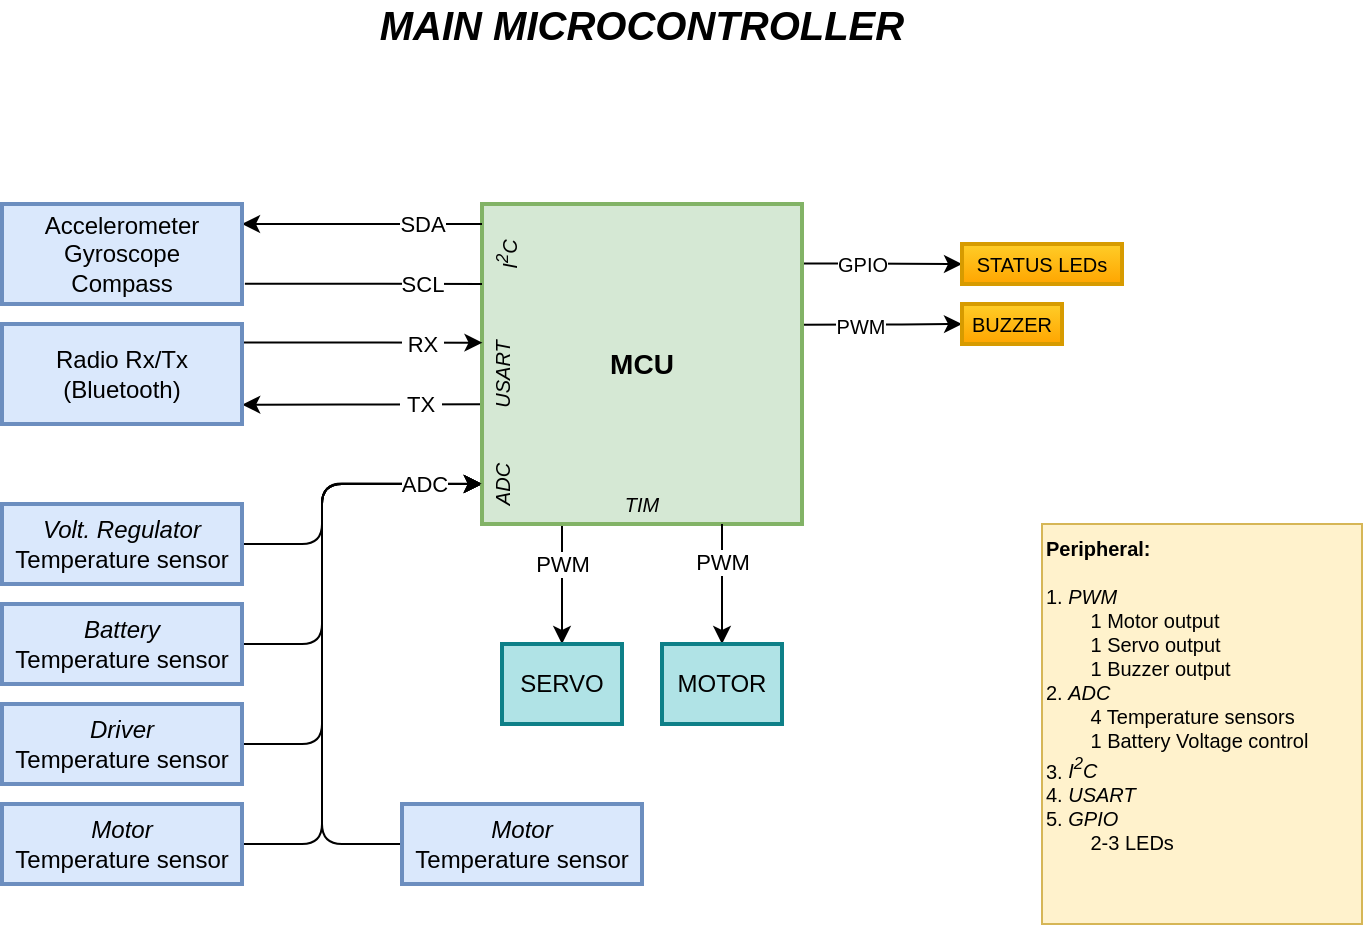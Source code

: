 <mxfile version="16.1.2" type="device"><diagram id="6DY9Y9wU3nWmCSo6QZTx" name="Страница 1"><mxGraphModel dx="1102" dy="1025" grid="1" gridSize="10" guides="1" tooltips="1" connect="1" arrows="1" fold="1" page="1" pageScale="1" pageWidth="1169" pageHeight="827" math="0" shadow="0"><root><mxCell id="0"/><mxCell id="1" parent="0"/><mxCell id="UxQHr2sg1ma_E0OC2tOz-43" style="edgeStyle=orthogonalEdgeStyle;rounded=1;orthogonalLoop=1;jettySize=auto;html=1;entryX=0;entryY=0.5;entryDx=0;entryDy=0;" parent="1" source="UxQHr2sg1ma_E0OC2tOz-42" target="UxQHr2sg1ma_E0OC2tOz-35" edge="1"><mxGeometry relative="1" as="geometry"><Array as="points"><mxPoint x="440" y="600"/><mxPoint x="440" y="420"/></Array></mxGeometry></mxCell><mxCell id="UxQHr2sg1ma_E0OC2tOz-1" style="edgeStyle=orthogonalEdgeStyle;rounded=1;orthogonalLoop=1;jettySize=auto;html=1;entryX=0;entryY=0.5;entryDx=0;entryDy=0;startArrow=none;startFill=0;endArrow=classic;endFill=1;strokeWidth=1;" parent="1" source="UxQHr2sg1ma_E0OC2tOz-41" target="UxQHr2sg1ma_E0OC2tOz-35" edge="1"><mxGeometry relative="1" as="geometry"><Array as="points"><mxPoint x="440" y="600"/><mxPoint x="440" y="420"/></Array></mxGeometry></mxCell><mxCell id="UxQHr2sg1ma_E0OC2tOz-2" style="edgeStyle=orthogonalEdgeStyle;rounded=1;orthogonalLoop=1;jettySize=auto;html=1;entryX=0;entryY=0.5;entryDx=0;entryDy=0;fontSize=14;exitX=1;exitY=0.5;exitDx=0;exitDy=0;" parent="1" source="UxQHr2sg1ma_E0OC2tOz-39" edge="1"><mxGeometry relative="1" as="geometry"><mxPoint x="400" y="480.007" as="sourcePoint"/><mxPoint x="520" y="420" as="targetPoint"/><Array as="points"><mxPoint x="440" y="450"/><mxPoint x="440" y="420"/></Array></mxGeometry></mxCell><mxCell id="UxQHr2sg1ma_E0OC2tOz-3" style="edgeStyle=orthogonalEdgeStyle;rounded=1;orthogonalLoop=1;jettySize=auto;html=1;entryX=0;entryY=0.5;entryDx=0;entryDy=0;fontSize=14;exitX=1;exitY=0.5;exitDx=0;exitDy=0;" parent="1" source="UxQHr2sg1ma_E0OC2tOz-38" target="UxQHr2sg1ma_E0OC2tOz-35" edge="1"><mxGeometry relative="1" as="geometry"><Array as="points"><mxPoint x="440" y="500"/><mxPoint x="440" y="420"/></Array></mxGeometry></mxCell><mxCell id="UxQHr2sg1ma_E0OC2tOz-4" style="edgeStyle=orthogonalEdgeStyle;orthogonalLoop=1;jettySize=auto;html=1;rounded=1;entryX=1.001;entryY=0.807;entryDx=0;entryDy=0;entryPerimeter=0;exitX=0.001;exitY=0.626;exitDx=0;exitDy=0;exitPerimeter=0;" parent="1" source="UxQHr2sg1ma_E0OC2tOz-12" target="UxQHr2sg1ma_E0OC2tOz-18" edge="1"><mxGeometry relative="1" as="geometry"><mxPoint x="510" y="380" as="sourcePoint"/><mxPoint x="680" y="125" as="targetPoint"/><Array as="points"><mxPoint x="460" y="380"/></Array></mxGeometry></mxCell><mxCell id="UxQHr2sg1ma_E0OC2tOz-5" value="&amp;nbsp;TX&amp;nbsp;" style="edgeLabel;html=1;align=center;verticalAlign=middle;resizable=0;points=[];" parent="UxQHr2sg1ma_E0OC2tOz-4" vertex="1" connectable="0"><mxGeometry x="-0.762" y="-2" relative="1" as="geometry"><mxPoint x="-17" y="2" as="offset"/></mxGeometry></mxCell><mxCell id="UxQHr2sg1ma_E0OC2tOz-6" style="edgeStyle=orthogonalEdgeStyle;orthogonalLoop=1;jettySize=auto;html=1;entryX=0;entryY=0.5;entryDx=0;entryDy=0;fontSize=10;startArrow=none;startFill=0;endArrow=classic;endFill=1;rounded=1;exitX=0.997;exitY=0.186;exitDx=0;exitDy=0;exitPerimeter=0;" parent="1" source="UxQHr2sg1ma_E0OC2tOz-12" target="UxQHr2sg1ma_E0OC2tOz-31" edge="1"><mxGeometry relative="1" as="geometry"><Array as="points"/></mxGeometry></mxCell><mxCell id="UxQHr2sg1ma_E0OC2tOz-7" value="GPIO" style="edgeLabel;html=1;align=center;verticalAlign=middle;resizable=0;points=[];fontSize=10;" parent="UxQHr2sg1ma_E0OC2tOz-6" vertex="1" connectable="0"><mxGeometry x="-0.633" relative="1" as="geometry"><mxPoint x="15" as="offset"/></mxGeometry></mxCell><mxCell id="UxQHr2sg1ma_E0OC2tOz-8" style="edgeStyle=orthogonalEdgeStyle;rounded=1;orthogonalLoop=1;jettySize=auto;html=1;entryX=0;entryY=0.5;entryDx=0;entryDy=0;fontSize=10;startArrow=none;startFill=0;endArrow=classic;endFill=1;strokeColor=default;exitX=1;exitY=0.377;exitDx=0;exitDy=0;exitPerimeter=0;" parent="1" source="UxQHr2sg1ma_E0OC2tOz-12" target="UxQHr2sg1ma_E0OC2tOz-32" edge="1"><mxGeometry relative="1" as="geometry"><mxPoint x="680" y="410" as="sourcePoint"/><Array as="points"/></mxGeometry></mxCell><mxCell id="UxQHr2sg1ma_E0OC2tOz-9" value="PWM" style="edgeLabel;html=1;align=center;verticalAlign=middle;resizable=0;points=[];fontSize=10;" parent="UxQHr2sg1ma_E0OC2tOz-8" vertex="1" connectable="0"><mxGeometry x="-0.378" relative="1" as="geometry"><mxPoint x="4" as="offset"/></mxGeometry></mxCell><mxCell id="UxQHr2sg1ma_E0OC2tOz-10" style="edgeStyle=orthogonalEdgeStyle;rounded=1;orthogonalLoop=1;jettySize=auto;html=1;exitX=0.25;exitY=1;exitDx=0;exitDy=0;entryX=0.5;entryY=0;entryDx=0;entryDy=0;strokeWidth=1;" parent="1" source="UxQHr2sg1ma_E0OC2tOz-12" target="UxQHr2sg1ma_E0OC2tOz-40" edge="1"><mxGeometry relative="1" as="geometry"/></mxCell><mxCell id="UxQHr2sg1ma_E0OC2tOz-11" value="PWM" style="edgeLabel;html=1;align=center;verticalAlign=middle;resizable=0;points=[];" parent="UxQHr2sg1ma_E0OC2tOz-10" vertex="1" connectable="0"><mxGeometry x="-0.79" y="-1" relative="1" as="geometry"><mxPoint x="1" y="13" as="offset"/></mxGeometry></mxCell><mxCell id="UxQHr2sg1ma_E0OC2tOz-12" value="&lt;font style=&quot;font-size: 14px&quot;&gt;&lt;b&gt;MCU&lt;br&gt;&lt;/b&gt;&lt;/font&gt;" style="whiteSpace=wrap;html=1;aspect=fixed;strokeWidth=2;fillColor=#d5e8d4;strokeColor=#82b366;shadow=0;sketch=0;" parent="1" vertex="1"><mxGeometry x="520" y="280" width="160" height="160" as="geometry"/></mxCell><mxCell id="UxQHr2sg1ma_E0OC2tOz-13" style="edgeStyle=orthogonalEdgeStyle;orthogonalLoop=1;jettySize=auto;html=1;rounded=1;entryX=-0.001;entryY=0.874;entryDx=0;entryDy=0;entryPerimeter=0;exitX=1;exitY=0.5;exitDx=0;exitDy=0;" parent="1" source="UxQHr2sg1ma_E0OC2tOz-15" target="UxQHr2sg1ma_E0OC2tOz-12" edge="1"><mxGeometry relative="1" as="geometry"><mxPoint x="500" y="430" as="targetPoint"/><Array as="points"><mxPoint x="440" y="550"/><mxPoint x="440" y="420"/></Array></mxGeometry></mxCell><mxCell id="UxQHr2sg1ma_E0OC2tOz-14" value="ADC" style="edgeLabel;html=1;align=center;verticalAlign=middle;resizable=0;points=[];" parent="UxQHr2sg1ma_E0OC2tOz-13" vertex="1" connectable="0"><mxGeometry x="0.225" y="-1" relative="1" as="geometry"><mxPoint x="50" y="-17" as="offset"/></mxGeometry></mxCell><mxCell id="UxQHr2sg1ma_E0OC2tOz-15" value="&lt;i&gt;Driver&lt;/i&gt;&lt;br&gt;Temperature sensor" style="rounded=0;whiteSpace=wrap;html=1;strokeWidth=2;fillColor=#dae8fc;strokeColor=#6c8ebf;" parent="1" vertex="1"><mxGeometry x="280" y="530" width="120" height="40" as="geometry"/></mxCell><mxCell id="UxQHr2sg1ma_E0OC2tOz-16" style="edgeStyle=orthogonalEdgeStyle;orthogonalLoop=1;jettySize=auto;html=1;entryX=0.012;entryY=0.108;entryDx=0;entryDy=0;rounded=1;entryPerimeter=0;" parent="1" source="UxQHr2sg1ma_E0OC2tOz-18" target="UxQHr2sg1ma_E0OC2tOz-33" edge="1"><mxGeometry relative="1" as="geometry"><mxPoint x="520" y="355.08" as="targetPoint"/><Array as="points"><mxPoint x="460" y="349"/></Array></mxGeometry></mxCell><mxCell id="UxQHr2sg1ma_E0OC2tOz-17" value="&amp;nbsp;RX&amp;nbsp;" style="edgeLabel;html=1;align=center;verticalAlign=middle;resizable=0;points=[];" parent="UxQHr2sg1ma_E0OC2tOz-16" vertex="1" connectable="0"><mxGeometry x="0.748" y="2" relative="1" as="geometry"><mxPoint x="-15" y="2" as="offset"/></mxGeometry></mxCell><mxCell id="UxQHr2sg1ma_E0OC2tOz-18" value="Radio Rx/Tx (Bluetooth)" style="rounded=0;whiteSpace=wrap;html=1;strokeWidth=2;fillColor=#dae8fc;strokeColor=#6c8ebf;" parent="1" vertex="1"><mxGeometry x="280" y="340" width="120" height="50" as="geometry"/></mxCell><mxCell id="UxQHr2sg1ma_E0OC2tOz-19" style="edgeStyle=orthogonalEdgeStyle;rounded=1;orthogonalLoop=1;jettySize=auto;html=1;endArrow=none;endFill=0;startArrow=classic;startFill=1;entryX=0.75;entryY=1;entryDx=0;entryDy=0;" parent="1" source="UxQHr2sg1ma_E0OC2tOz-21" target="UxQHr2sg1ma_E0OC2tOz-12" edge="1"><mxGeometry relative="1" as="geometry"><mxPoint x="560" y="450" as="targetPoint"/><Array as="points"><mxPoint x="640" y="490"/><mxPoint x="640" y="490"/></Array></mxGeometry></mxCell><mxCell id="UxQHr2sg1ma_E0OC2tOz-20" value="PWM" style="edgeLabel;html=1;align=center;verticalAlign=middle;resizable=0;points=[];" parent="UxQHr2sg1ma_E0OC2tOz-19" vertex="1" connectable="0"><mxGeometry x="0.772" y="1" relative="1" as="geometry"><mxPoint x="1" y="12" as="offset"/></mxGeometry></mxCell><mxCell id="UxQHr2sg1ma_E0OC2tOz-21" value="MOTOR" style="rounded=0;whiteSpace=wrap;html=1;strokeWidth=2;fillColor=#b0e3e6;strokeColor=#0e8088;" parent="1" vertex="1"><mxGeometry x="610" y="500" width="60" height="40" as="geometry"/></mxCell><mxCell id="UxQHr2sg1ma_E0OC2tOz-22" style="edgeStyle=orthogonalEdgeStyle;rounded=1;orthogonalLoop=1;jettySize=auto;html=1;endArrow=none;endFill=0;startArrow=classic;startFill=1;" parent="1" source="UxQHr2sg1ma_E0OC2tOz-26" edge="1"><mxGeometry relative="1" as="geometry"><mxPoint x="520" y="290.0" as="targetPoint"/><Array as="points"><mxPoint x="500" y="290"/><mxPoint x="500" y="290"/></Array></mxGeometry></mxCell><mxCell id="UxQHr2sg1ma_E0OC2tOz-23" value="SDA" style="edgeLabel;html=1;align=center;verticalAlign=middle;resizable=0;points=[];" parent="UxQHr2sg1ma_E0OC2tOz-22" vertex="1" connectable="0"><mxGeometry x="0.716" relative="1" as="geometry"><mxPoint x="-13" as="offset"/></mxGeometry></mxCell><mxCell id="UxQHr2sg1ma_E0OC2tOz-24" style="edgeStyle=orthogonalEdgeStyle;rounded=1;orthogonalLoop=1;jettySize=auto;html=1;exitX=1.012;exitY=0.797;exitDx=0;exitDy=0;startArrow=none;startFill=0;endArrow=none;endFill=0;strokeColor=default;exitPerimeter=0;entryX=0;entryY=0.25;entryDx=0;entryDy=0;" parent="1" source="UxQHr2sg1ma_E0OC2tOz-26" target="UxQHr2sg1ma_E0OC2tOz-12" edge="1"><mxGeometry relative="1" as="geometry"><mxPoint x="510" y="320" as="targetPoint"/><Array as="points"/></mxGeometry></mxCell><mxCell id="UxQHr2sg1ma_E0OC2tOz-25" value="SCL" style="edgeLabel;html=1;align=center;verticalAlign=middle;resizable=0;points=[];" parent="UxQHr2sg1ma_E0OC2tOz-24" vertex="1" connectable="0"><mxGeometry x="0.759" relative="1" as="geometry"><mxPoint x="-16" as="offset"/></mxGeometry></mxCell><mxCell id="UxQHr2sg1ma_E0OC2tOz-26" value="Accelerometer&lt;br&gt;Gyroscope&lt;br&gt;Compass" style="rounded=0;whiteSpace=wrap;html=1;strokeWidth=2;fillColor=#dae8fc;strokeColor=#6c8ebf;" parent="1" vertex="1"><mxGeometry x="280" y="280" width="120" height="50" as="geometry"/></mxCell><mxCell id="UxQHr2sg1ma_E0OC2tOz-30" value="&lt;b&gt;Peripheral:&lt;br&gt;&lt;/b&gt;&lt;br&gt;1. &lt;i&gt;PWM&lt;/i&gt;&lt;br&gt;&lt;span style=&quot;white-space: pre&quot;&gt;&#9;&lt;/span&gt;1&amp;nbsp;Motor output&lt;br&gt;&lt;span style=&quot;white-space: pre&quot;&gt;&#9;&lt;/span&gt;1 Servo output&lt;br&gt;&lt;span style=&quot;white-space: pre&quot;&gt;&#9;&lt;/span&gt;1 Buzzer output&lt;br&gt;2. &lt;i&gt;ADC&lt;/i&gt;&lt;br&gt;&lt;span style=&quot;white-space: pre&quot;&gt;&#9;&lt;/span&gt;4 Temperature sensors&lt;br&gt;&amp;nbsp; &amp;nbsp; &amp;nbsp; &amp;nbsp; 1 Battery Voltage control&lt;br&gt;3. &lt;i&gt;I&lt;sup&gt;2&lt;/sup&gt;C&lt;/i&gt;&lt;br&gt;4. &lt;i&gt;USART&lt;/i&gt;&lt;br&gt;5. &lt;i&gt;GPIO&lt;/i&gt;&lt;br&gt;&lt;span style=&quot;white-space: pre&quot;&gt;&#9;&lt;/span&gt;2-3 LEDs" style="text;html=1;strokeColor=#d6b656;fillColor=#fff2cc;align=left;verticalAlign=top;whiteSpace=wrap;rounded=0;fontSize=10;horizontal=1;labelBackgroundColor=none;sketch=0;" parent="1" vertex="1"><mxGeometry x="800" y="440" width="160" height="200" as="geometry"/></mxCell><mxCell id="UxQHr2sg1ma_E0OC2tOz-31" value="STATUS LEDs" style="rounded=0;whiteSpace=wrap;html=1;fontSize=10;strokeWidth=2;horizontal=1;fillColor=#ffcd28;strokeColor=#d79b00;gradientColor=#ffa500;" parent="1" vertex="1"><mxGeometry x="760" y="300" width="80" height="20" as="geometry"/></mxCell><mxCell id="UxQHr2sg1ma_E0OC2tOz-32" value="BUZZER" style="rounded=0;whiteSpace=wrap;html=1;fontSize=10;strokeWidth=2;horizontal=1;fillColor=#ffcd28;strokeColor=#d79b00;gradientColor=#ffa500;" parent="1" vertex="1"><mxGeometry x="760" y="330" width="50" height="20" as="geometry"/></mxCell><mxCell id="UxQHr2sg1ma_E0OC2tOz-33" value="USART" style="text;html=1;strokeColor=none;fillColor=none;align=center;verticalAlign=middle;whiteSpace=wrap;rounded=0;labelBackgroundColor=none;labelBorderColor=none;fontSize=10;fontStyle=2;horizontal=0;" parent="1" vertex="1"><mxGeometry x="520" y="345" width="20" height="40" as="geometry"/></mxCell><mxCell id="UxQHr2sg1ma_E0OC2tOz-34" value="I&lt;sup&gt;2&lt;/sup&gt;C" style="text;html=1;strokeColor=none;fillColor=none;align=center;verticalAlign=middle;whiteSpace=wrap;rounded=0;labelBackgroundColor=none;labelBorderColor=none;fontSize=10;horizontal=0;fontStyle=2" parent="1" vertex="1"><mxGeometry x="520" y="290" width="24" height="30" as="geometry"/></mxCell><mxCell id="UxQHr2sg1ma_E0OC2tOz-35" value="ADC" style="text;html=1;strokeColor=none;fillColor=none;align=center;verticalAlign=middle;whiteSpace=wrap;rounded=0;labelBackgroundColor=none;labelBorderColor=none;fontSize=10;fontStyle=2;horizontal=0;" parent="1" vertex="1"><mxGeometry x="520" y="400" width="20" height="40" as="geometry"/></mxCell><mxCell id="UxQHr2sg1ma_E0OC2tOz-36" value="TIM" style="text;html=1;strokeColor=none;fillColor=none;align=center;verticalAlign=middle;whiteSpace=wrap;rounded=0;labelBackgroundColor=none;labelBorderColor=none;fontSize=10;fontStyle=2" parent="1" vertex="1"><mxGeometry x="555" y="420" width="90" height="20" as="geometry"/></mxCell><mxCell id="UxQHr2sg1ma_E0OC2tOz-37" value="MAIN MICROCONTROLLER" style="text;html=1;strokeColor=none;fillColor=none;align=center;verticalAlign=middle;whiteSpace=wrap;rounded=0;fontStyle=3;fontSize=20;" parent="1" vertex="1"><mxGeometry x="465" y="180" width="270" height="20" as="geometry"/></mxCell><mxCell id="UxQHr2sg1ma_E0OC2tOz-38" value="&lt;i&gt;Battery&lt;/i&gt;&lt;br&gt;Temperature sensor" style="rounded=0;whiteSpace=wrap;html=1;strokeWidth=2;fillColor=#dae8fc;strokeColor=#6c8ebf;" parent="1" vertex="1"><mxGeometry x="280" y="480" width="120" height="40" as="geometry"/></mxCell><mxCell id="UxQHr2sg1ma_E0OC2tOz-39" value="&lt;i&gt;Volt. Regulator&lt;br&gt;&lt;/i&gt;Temperature sensor" style="rounded=0;whiteSpace=wrap;html=1;strokeWidth=2;fillColor=#dae8fc;strokeColor=#6c8ebf;" parent="1" vertex="1"><mxGeometry x="280" y="430" width="120" height="40" as="geometry"/></mxCell><mxCell id="UxQHr2sg1ma_E0OC2tOz-40" value="SERVO" style="rounded=0;whiteSpace=wrap;html=1;strokeWidth=2;fillColor=#b0e3e6;strokeColor=#0e8088;" parent="1" vertex="1"><mxGeometry x="530" y="500" width="60" height="40" as="geometry"/></mxCell><mxCell id="UxQHr2sg1ma_E0OC2tOz-41" value="&lt;i&gt;Motor&lt;br&gt;&lt;/i&gt;Temperature sensor" style="rounded=0;whiteSpace=wrap;html=1;strokeWidth=2;fillColor=#dae8fc;strokeColor=#6c8ebf;" parent="1" vertex="1"><mxGeometry x="280" y="580" width="120" height="40" as="geometry"/></mxCell><mxCell id="UxQHr2sg1ma_E0OC2tOz-42" value="&lt;i&gt;Motor&lt;br&gt;&lt;/i&gt;Temperature sensor" style="rounded=0;whiteSpace=wrap;html=1;strokeWidth=2;fillColor=#dae8fc;strokeColor=#6c8ebf;" parent="1" vertex="1"><mxGeometry x="480" y="580" width="120" height="40" as="geometry"/></mxCell></root></mxGraphModel></diagram></mxfile>